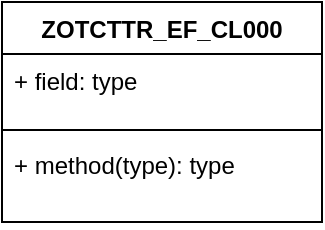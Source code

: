 <mxfile version="13.7.9" type="google"><diagram name="Page-1" id="c4acf3e9-155e-7222-9cf6-157b1a14988f"><mxGraphModel dx="868" dy="482" grid="1" gridSize="10" guides="1" tooltips="1" connect="1" arrows="1" fold="1" page="1" pageScale="1" pageWidth="850" pageHeight="1100" background="#ffffff" math="0" shadow="0"><root><mxCell id="0"/><mxCell id="1" parent="0"/><mxCell id="Z5RMW3l1diGvCzBknZ6X-1" value="ZOTCTTR_EF_CL000" style="swimlane;fontStyle=1;align=center;verticalAlign=top;childLayout=stackLayout;horizontal=1;startSize=26;horizontalStack=0;resizeParent=1;resizeParentMax=0;resizeLast=0;collapsible=1;marginBottom=0;" vertex="1" parent="1"><mxGeometry x="345" y="10" width="160" height="110" as="geometry"/></mxCell><mxCell id="Z5RMW3l1diGvCzBknZ6X-2" value="+ field: type" style="text;strokeColor=none;fillColor=none;align=left;verticalAlign=top;spacingLeft=4;spacingRight=4;overflow=hidden;rotatable=0;points=[[0,0.5],[1,0.5]];portConstraint=eastwest;" vertex="1" parent="Z5RMW3l1diGvCzBknZ6X-1"><mxGeometry y="26" width="160" height="34" as="geometry"/></mxCell><mxCell id="Z5RMW3l1diGvCzBknZ6X-3" value="" style="line;strokeWidth=1;fillColor=none;align=left;verticalAlign=middle;spacingTop=-1;spacingLeft=3;spacingRight=3;rotatable=0;labelPosition=right;points=[];portConstraint=eastwest;" vertex="1" parent="Z5RMW3l1diGvCzBknZ6X-1"><mxGeometry y="60" width="160" height="8" as="geometry"/></mxCell><mxCell id="Z5RMW3l1diGvCzBknZ6X-4" value="+ method(type): type" style="text;strokeColor=none;fillColor=none;align=left;verticalAlign=top;spacingLeft=4;spacingRight=4;overflow=hidden;rotatable=0;points=[[0,0.5],[1,0.5]];portConstraint=eastwest;" vertex="1" parent="Z5RMW3l1diGvCzBknZ6X-1"><mxGeometry y="68" width="160" height="42" as="geometry"/></mxCell></root></mxGraphModel></diagram></mxfile>